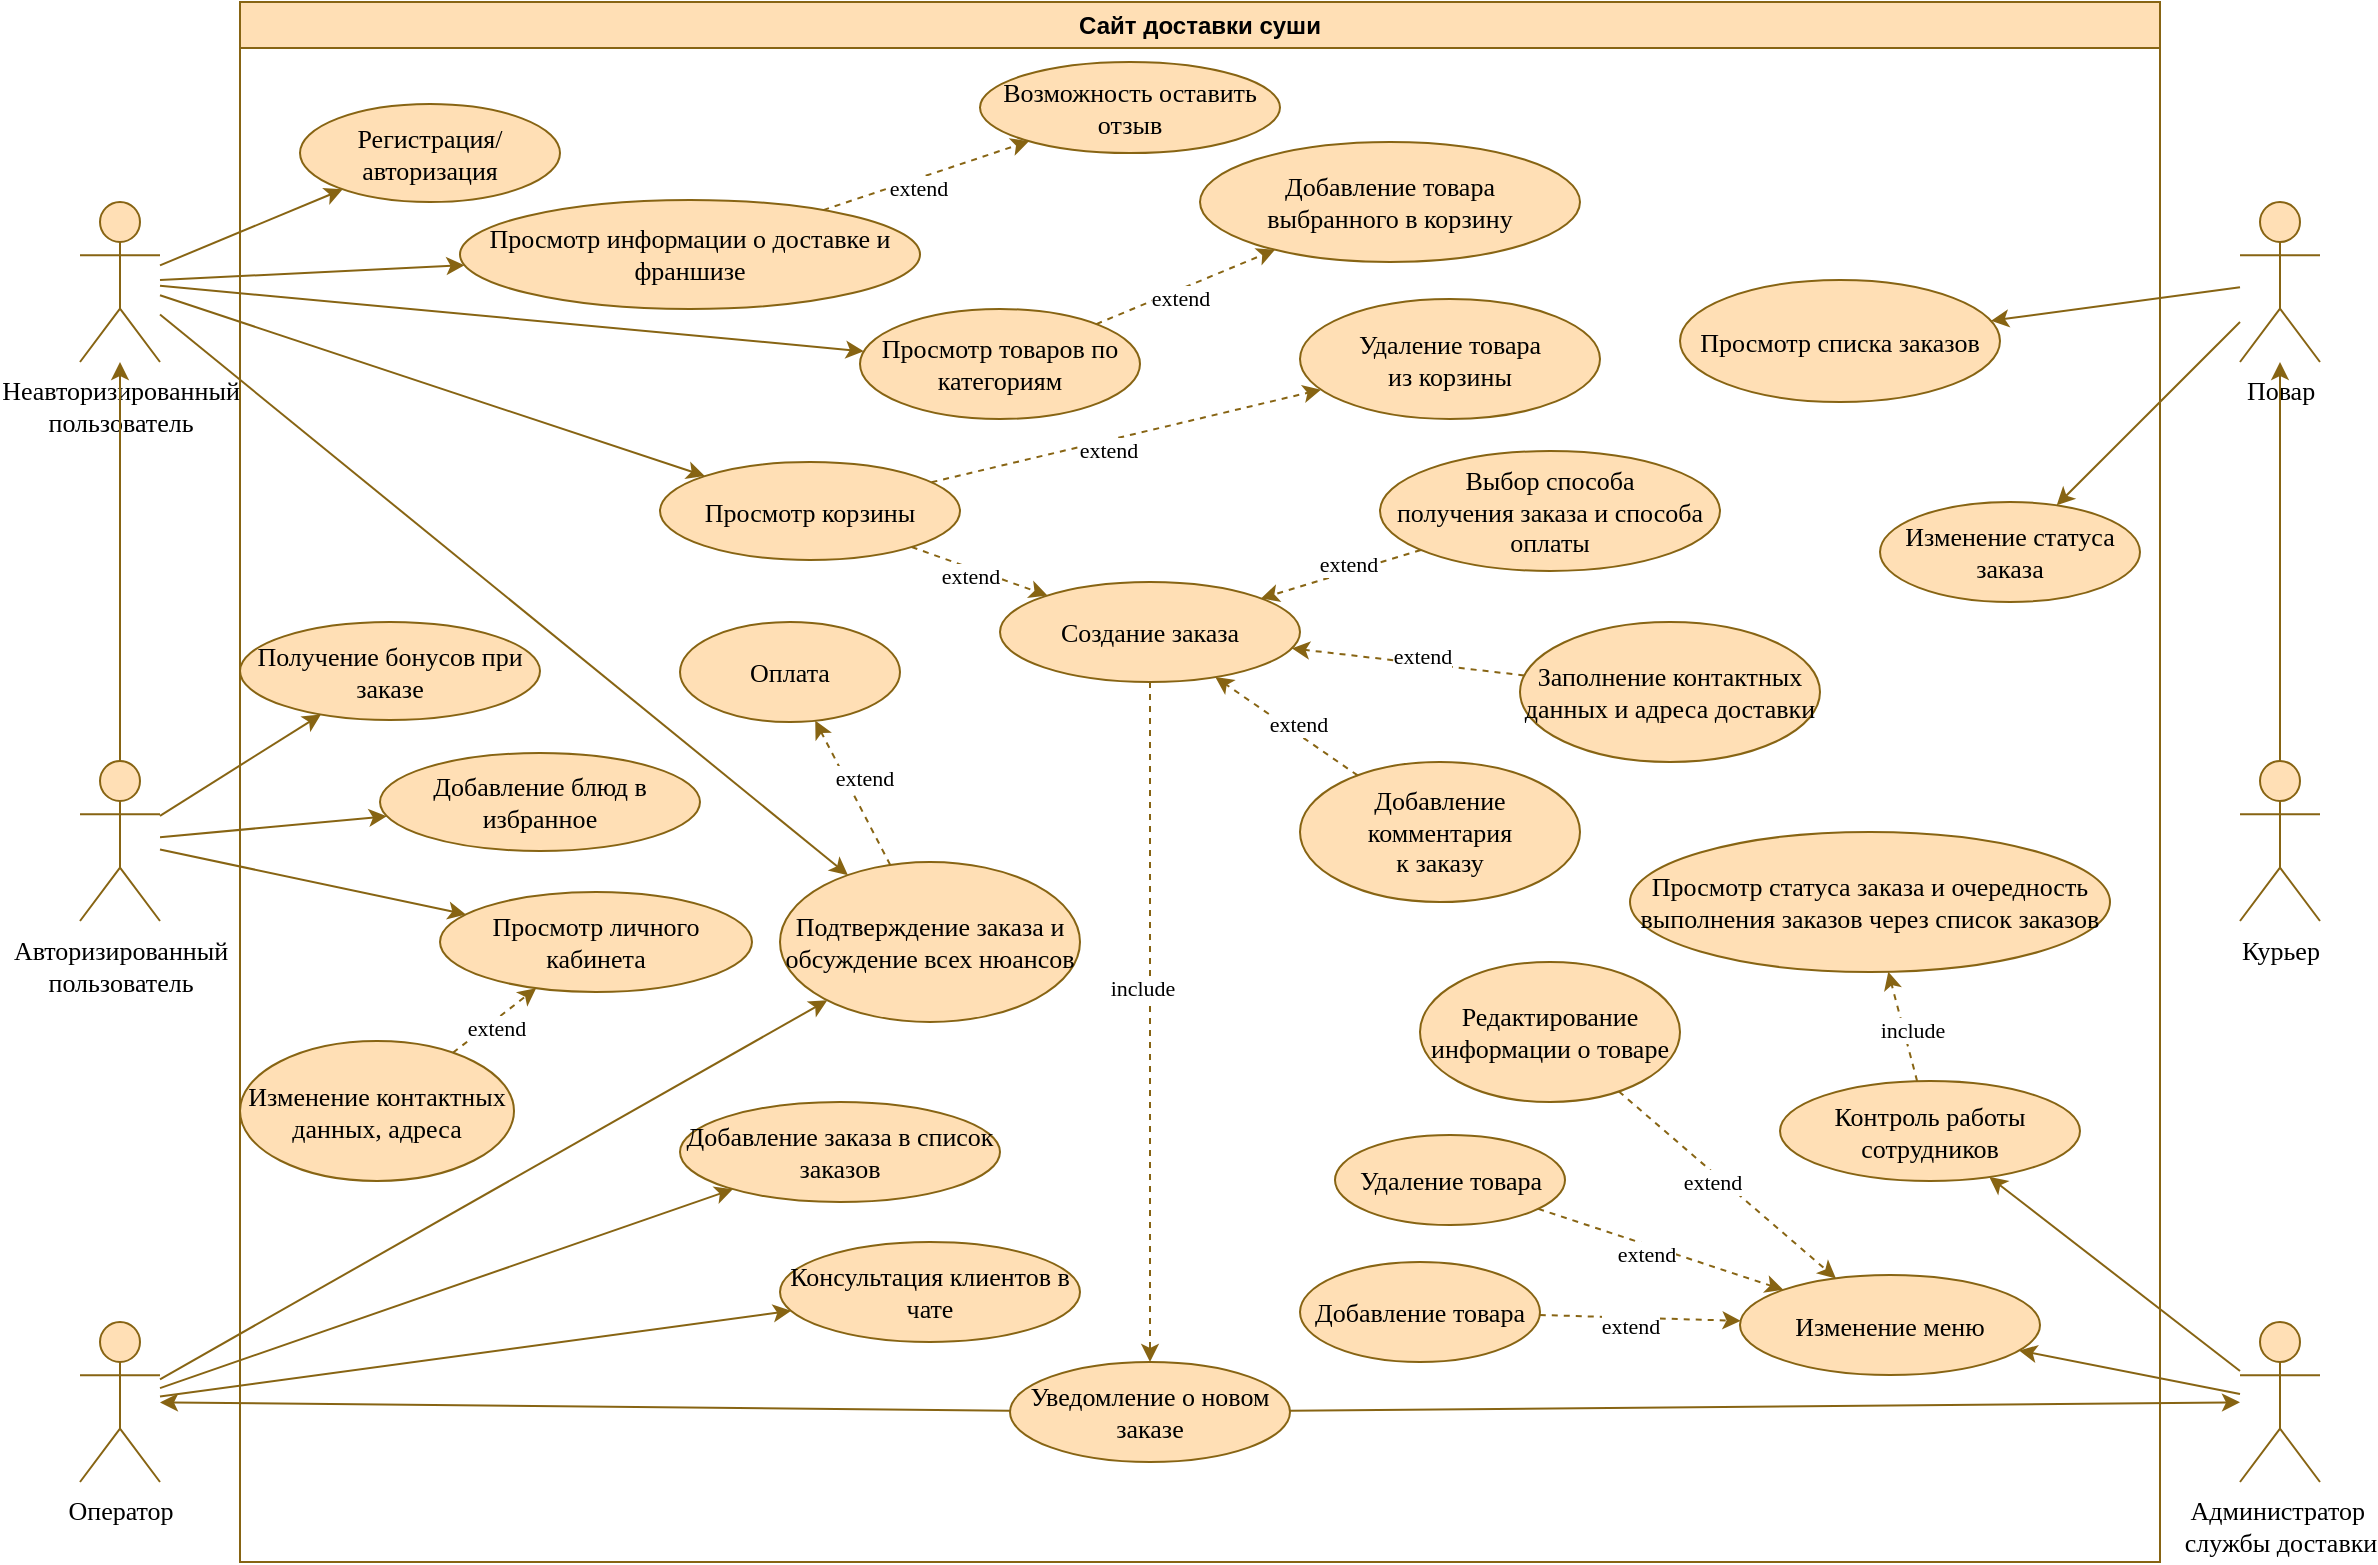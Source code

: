 <mxfile version="20.7.4" type="github">
  <diagram id="hxLHo2L7IaXjg4xJ-ZwW" name="Диаграмма1 || Доставка Суши">
    <mxGraphModel dx="1431" dy="824" grid="1" gridSize="10" guides="1" tooltips="1" connect="1" arrows="1" fold="1" page="1" pageScale="1" pageWidth="827" pageHeight="1169" math="0" shadow="0">
      <root>
        <mxCell id="0" />
        <mxCell id="1" parent="0" />
        <mxCell id="1acgbRlPmdxegR5O_1QO-2" value="Сайт доставки суши" style="swimlane;whiteSpace=wrap;html=1;fillColor=#FFDFB5;strokeColor=#876413;" parent="1" vertex="1">
          <mxGeometry x="360" y="100" width="960" height="780" as="geometry" />
        </mxCell>
        <mxCell id="1acgbRlPmdxegR5O_1QO-3" value="&lt;font face=&quot;Verdana&quot; style=&quot;font-size: 13px;&quot;&gt;Просмотр товаров по категориям&lt;/font&gt;" style="ellipse;whiteSpace=wrap;html=1;strokeColor=#876413;fillColor=#FFDFB5;" parent="1acgbRlPmdxegR5O_1QO-2" vertex="1">
          <mxGeometry x="310" y="153.5" width="140" height="55" as="geometry" />
        </mxCell>
        <mxCell id="1acgbRlPmdxegR5O_1QO-4" value="&lt;font face=&quot;Verdana&quot; style=&quot;font-size: 13px;&quot;&gt;Добавление товара &lt;br&gt;выбранного в корзину&lt;/font&gt;" style="ellipse;whiteSpace=wrap;html=1;strokeColor=#876413;fillColor=#FFDFB5;" parent="1acgbRlPmdxegR5O_1QO-2" vertex="1">
          <mxGeometry x="480" y="70" width="190" height="60" as="geometry" />
        </mxCell>
        <mxCell id="1acgbRlPmdxegR5O_1QO-5" value="&lt;span style=&quot;font-family: Verdana; font-size: 13px;&quot;&gt;Просмотр корзины&lt;/span&gt;&lt;font face=&quot;Verdana&quot; style=&quot;font-size: 13px;&quot;&gt;&lt;br&gt;&lt;/font&gt;" style="ellipse;whiteSpace=wrap;html=1;strokeColor=#876413;fillColor=#FFDFB5;" parent="1acgbRlPmdxegR5O_1QO-2" vertex="1">
          <mxGeometry x="210" y="230" width="150" height="49" as="geometry" />
        </mxCell>
        <mxCell id="1acgbRlPmdxegR5O_1QO-6" value="&lt;font face=&quot;Verdana&quot; style=&quot;font-size: 13px;&quot;&gt;Создание заказа&lt;/font&gt;" style="ellipse;whiteSpace=wrap;html=1;strokeColor=#876413;fillColor=#FFDFB5;" parent="1acgbRlPmdxegR5O_1QO-2" vertex="1">
          <mxGeometry x="380" y="290" width="150" height="50" as="geometry" />
        </mxCell>
        <mxCell id="1acgbRlPmdxegR5O_1QO-7" value="&lt;span style=&quot;font-family: Verdana; font-size: 13px;&quot;&gt;Уведомление о новом заказе&lt;/span&gt;" style="ellipse;whiteSpace=wrap;html=1;strokeColor=#876413;fillColor=#FFDFB5;" parent="1acgbRlPmdxegR5O_1QO-2" vertex="1">
          <mxGeometry x="385" y="680" width="140" height="50" as="geometry" />
        </mxCell>
        <mxCell id="1acgbRlPmdxegR5O_1QO-8" value="" style="endArrow=classic;html=1;rounded=0;fontFamily=Verdana;fontSize=13;strokeColor=#876413;strokeWidth=1;dashed=1;" parent="1acgbRlPmdxegR5O_1QO-2" source="1acgbRlPmdxegR5O_1QO-3" target="1acgbRlPmdxegR5O_1QO-4" edge="1">
          <mxGeometry width="50" height="50" relative="1" as="geometry">
            <mxPoint x="604.717" y="373.726" as="sourcePoint" />
            <mxPoint x="425.955" y="396.625" as="targetPoint" />
          </mxGeometry>
        </mxCell>
        <mxCell id="1acgbRlPmdxegR5O_1QO-9" value="extend" style="edgeLabel;html=1;align=center;verticalAlign=middle;resizable=0;points=[];fontSize=11;fontFamily=Verdana;" parent="1acgbRlPmdxegR5O_1QO-8" vertex="1" connectable="0">
          <mxGeometry x="-0.104" y="-4" relative="1" as="geometry">
            <mxPoint as="offset" />
          </mxGeometry>
        </mxCell>
        <mxCell id="1acgbRlPmdxegR5O_1QO-10" value="" style="endArrow=classic;html=1;rounded=0;fontFamily=Verdana;fontSize=13;strokeColor=#876413;strokeWidth=1;dashed=1;" parent="1acgbRlPmdxegR5O_1QO-2" source="1acgbRlPmdxegR5O_1QO-5" target="1acgbRlPmdxegR5O_1QO-6" edge="1">
          <mxGeometry width="50" height="50" relative="1" as="geometry">
            <mxPoint x="614.717" y="383.726" as="sourcePoint" />
            <mxPoint x="450" y="190" as="targetPoint" />
          </mxGeometry>
        </mxCell>
        <mxCell id="1acgbRlPmdxegR5O_1QO-11" value="extend" style="edgeLabel;html=1;align=center;verticalAlign=middle;resizable=0;points=[];fontSize=11;fontFamily=Verdana;" parent="1acgbRlPmdxegR5O_1QO-10" vertex="1" connectable="0">
          <mxGeometry x="-0.104" y="-4" relative="1" as="geometry">
            <mxPoint as="offset" />
          </mxGeometry>
        </mxCell>
        <mxCell id="1acgbRlPmdxegR5O_1QO-12" value="&lt;font face=&quot;Verdana&quot; style=&quot;font-size: 13px;&quot;&gt;Регистрация/авторизация&lt;br&gt;&lt;/font&gt;" style="ellipse;whiteSpace=wrap;html=1;strokeColor=#876413;fillColor=#FFDFB5;" parent="1acgbRlPmdxegR5O_1QO-2" vertex="1">
          <mxGeometry x="30" y="51" width="130" height="49" as="geometry" />
        </mxCell>
        <mxCell id="1acgbRlPmdxegR5O_1QO-13" value="&lt;span style=&quot;font-family: Verdana; font-size: 13px;&quot;&gt;Контроль работы сотрудников&lt;/span&gt;" style="ellipse;whiteSpace=wrap;html=1;strokeColor=#876413;fillColor=#FFDFB5;" parent="1acgbRlPmdxegR5O_1QO-2" vertex="1">
          <mxGeometry x="770" y="539.5" width="150" height="50" as="geometry" />
        </mxCell>
        <mxCell id="1acgbRlPmdxegR5O_1QO-14" value="&lt;font face=&quot;Verdana&quot;&gt;&lt;span style=&quot;font-size: 13px;&quot;&gt;Изменение меню&lt;/span&gt;&lt;/font&gt;" style="ellipse;whiteSpace=wrap;html=1;strokeColor=#876413;fillColor=#FFDFB5;" parent="1acgbRlPmdxegR5O_1QO-2" vertex="1">
          <mxGeometry x="750" y="636.5" width="150" height="50" as="geometry" />
        </mxCell>
        <mxCell id="1acgbRlPmdxegR5O_1QO-15" value="&lt;font face=&quot;Verdana&quot;&gt;&lt;span style=&quot;font-size: 13px;&quot;&gt;Подтверждение заказа и обсуждение всех нюансов&lt;/span&gt;&lt;/font&gt;" style="ellipse;whiteSpace=wrap;html=1;strokeColor=#876413;fillColor=#FFDFB5;" parent="1acgbRlPmdxegR5O_1QO-2" vertex="1">
          <mxGeometry x="270" y="430" width="150" height="80" as="geometry" />
        </mxCell>
        <mxCell id="1acgbRlPmdxegR5O_1QO-16" value="" style="endArrow=classic;html=1;rounded=0;fontFamily=Verdana;fontSize=13;strokeColor=#876413;strokeWidth=1;dashed=1;" parent="1acgbRlPmdxegR5O_1QO-2" source="1acgbRlPmdxegR5O_1QO-6" target="1acgbRlPmdxegR5O_1QO-7" edge="1">
          <mxGeometry width="50" height="50" relative="1" as="geometry">
            <mxPoint x="825" y="740" as="sourcePoint" />
            <mxPoint x="400.849" y="370.053" as="targetPoint" />
          </mxGeometry>
        </mxCell>
        <mxCell id="1acgbRlPmdxegR5O_1QO-17" value="include" style="edgeLabel;html=1;align=center;verticalAlign=middle;resizable=0;points=[];fontSize=11;fontFamily=Verdana;" parent="1acgbRlPmdxegR5O_1QO-16" vertex="1" connectable="0">
          <mxGeometry x="-0.104" y="-4" relative="1" as="geometry">
            <mxPoint as="offset" />
          </mxGeometry>
        </mxCell>
        <mxCell id="1acgbRlPmdxegR5O_1QO-18" value="&lt;span style=&quot;font-family: Verdana; font-size: 13px;&quot;&gt;Изменение статуса заказа&lt;/span&gt;" style="ellipse;whiteSpace=wrap;html=1;strokeColor=#876413;fillColor=#FFDFB5;" parent="1acgbRlPmdxegR5O_1QO-2" vertex="1">
          <mxGeometry x="820" y="250" width="130" height="50" as="geometry" />
        </mxCell>
        <mxCell id="1acgbRlPmdxegR5O_1QO-19" value="&lt;span style=&quot;font-family: Verdana; font-size: 13px;&quot;&gt;Просмотр списка заказов&lt;/span&gt;" style="ellipse;whiteSpace=wrap;html=1;strokeColor=#876413;fillColor=#FFDFB5;" parent="1acgbRlPmdxegR5O_1QO-2" vertex="1">
          <mxGeometry x="720" y="139" width="160" height="61" as="geometry" />
        </mxCell>
        <mxCell id="1acgbRlPmdxegR5O_1QO-20" value="&lt;font face=&quot;Verdana&quot; style=&quot;font-size: 13px;&quot;&gt;Просмотр информации о доставке и франшизе&lt;br&gt;&lt;/font&gt;" style="ellipse;whiteSpace=wrap;html=1;strokeColor=#876413;fillColor=#FFDFB5;" parent="1acgbRlPmdxegR5O_1QO-2" vertex="1">
          <mxGeometry x="110" y="99" width="230" height="54.5" as="geometry" />
        </mxCell>
        <mxCell id="1acgbRlPmdxegR5O_1QO-21" value="&lt;font face=&quot;Verdana&quot;&gt;&lt;span style=&quot;font-size: 13px;&quot;&gt;Возможность оставить отзыв&lt;/span&gt;&lt;/font&gt;" style="ellipse;whiteSpace=wrap;html=1;strokeColor=#876413;fillColor=#FFDFB5;" parent="1acgbRlPmdxegR5O_1QO-2" vertex="1">
          <mxGeometry x="370" y="30" width="150" height="45.5" as="geometry" />
        </mxCell>
        <mxCell id="1acgbRlPmdxegR5O_1QO-22" value="" style="endArrow=classic;html=1;rounded=0;fontFamily=Verdana;fontSize=13;strokeColor=#876413;strokeWidth=1;dashed=1;" parent="1acgbRlPmdxegR5O_1QO-2" source="1acgbRlPmdxegR5O_1QO-20" target="1acgbRlPmdxegR5O_1QO-21" edge="1">
          <mxGeometry width="50" height="50" relative="1" as="geometry">
            <mxPoint x="483.703" y="337.135" as="sourcePoint" />
            <mxPoint x="550" y="120" as="targetPoint" />
          </mxGeometry>
        </mxCell>
        <mxCell id="1acgbRlPmdxegR5O_1QO-23" value="extend" style="edgeLabel;html=1;align=center;verticalAlign=middle;resizable=0;points=[];fontSize=11;fontFamily=Verdana;" parent="1acgbRlPmdxegR5O_1QO-22" vertex="1" connectable="0">
          <mxGeometry x="-0.104" y="-4" relative="1" as="geometry">
            <mxPoint as="offset" />
          </mxGeometry>
        </mxCell>
        <mxCell id="1acgbRlPmdxegR5O_1QO-24" value="&lt;font face=&quot;Verdana&quot; style=&quot;font-size: 13px;&quot;&gt;Удаление товара &lt;br&gt;из корзины&lt;/font&gt;" style="ellipse;whiteSpace=wrap;html=1;strokeColor=#876413;fillColor=#FFDFB5;" parent="1acgbRlPmdxegR5O_1QO-2" vertex="1">
          <mxGeometry x="530" y="148.5" width="150" height="60" as="geometry" />
        </mxCell>
        <mxCell id="1acgbRlPmdxegR5O_1QO-25" value="" style="endArrow=classic;html=1;rounded=0;fontFamily=Verdana;fontSize=13;strokeColor=#876413;strokeWidth=1;dashed=1;" parent="1acgbRlPmdxegR5O_1QO-2" source="1acgbRlPmdxegR5O_1QO-5" target="1acgbRlPmdxegR5O_1QO-24" edge="1">
          <mxGeometry width="50" height="50" relative="1" as="geometry">
            <mxPoint x="401.927" y="189.059" as="sourcePoint" />
            <mxPoint x="540" y="210" as="targetPoint" />
          </mxGeometry>
        </mxCell>
        <mxCell id="1acgbRlPmdxegR5O_1QO-26" value="extend" style="edgeLabel;html=1;align=center;verticalAlign=middle;resizable=0;points=[];fontSize=11;fontFamily=Verdana;" parent="1acgbRlPmdxegR5O_1QO-25" vertex="1" connectable="0">
          <mxGeometry x="-0.104" y="-4" relative="1" as="geometry">
            <mxPoint as="offset" />
          </mxGeometry>
        </mxCell>
        <mxCell id="1acgbRlPmdxegR5O_1QO-27" value="&lt;font face=&quot;Verdana&quot;&gt;&lt;span style=&quot;font-size: 13px;&quot;&gt;Заполнение контактных данных и адреса доставки&lt;/span&gt;&lt;/font&gt;" style="ellipse;whiteSpace=wrap;html=1;strokeColor=#876413;fillColor=#FFDFB5;" parent="1acgbRlPmdxegR5O_1QO-2" vertex="1">
          <mxGeometry x="640" y="310" width="150" height="70" as="geometry" />
        </mxCell>
        <mxCell id="1acgbRlPmdxegR5O_1QO-28" value="" style="endArrow=classic;html=1;rounded=0;fontFamily=Verdana;fontSize=13;strokeColor=#876413;strokeWidth=1;dashed=1;" parent="1acgbRlPmdxegR5O_1QO-2" source="1acgbRlPmdxegR5O_1QO-27" target="1acgbRlPmdxegR5O_1QO-6" edge="1">
          <mxGeometry width="50" height="50" relative="1" as="geometry">
            <mxPoint x="720" y="290" as="sourcePoint" />
            <mxPoint x="489.101" y="360.228" as="targetPoint" />
          </mxGeometry>
        </mxCell>
        <mxCell id="1acgbRlPmdxegR5O_1QO-29" value="extend" style="edgeLabel;html=1;align=center;verticalAlign=middle;resizable=0;points=[];fontSize=11;fontFamily=Verdana;" parent="1acgbRlPmdxegR5O_1QO-28" vertex="1" connectable="0">
          <mxGeometry x="-0.104" y="-4" relative="1" as="geometry">
            <mxPoint as="offset" />
          </mxGeometry>
        </mxCell>
        <mxCell id="1acgbRlPmdxegR5O_1QO-30" value="&lt;font face=&quot;Verdana&quot;&gt;&lt;span style=&quot;font-size: 13px;&quot;&gt;Добавление комментария &lt;br&gt;к заказу&lt;/span&gt;&lt;/font&gt;" style="ellipse;whiteSpace=wrap;html=1;strokeColor=#876413;fillColor=#FFDFB5;" parent="1acgbRlPmdxegR5O_1QO-2" vertex="1">
          <mxGeometry x="530" y="380" width="140" height="70" as="geometry" />
        </mxCell>
        <mxCell id="1acgbRlPmdxegR5O_1QO-31" value="" style="endArrow=classic;html=1;rounded=0;fontFamily=Verdana;fontSize=13;strokeColor=#876413;strokeWidth=1;dashed=1;" parent="1acgbRlPmdxegR5O_1QO-2" source="1acgbRlPmdxegR5O_1QO-30" target="1acgbRlPmdxegR5O_1QO-6" edge="1">
          <mxGeometry width="50" height="50" relative="1" as="geometry">
            <mxPoint x="578.62" y="274.82" as="sourcePoint" />
            <mxPoint x="640.005" y="415.175" as="targetPoint" />
          </mxGeometry>
        </mxCell>
        <mxCell id="1acgbRlPmdxegR5O_1QO-32" value="extend" style="edgeLabel;html=1;align=center;verticalAlign=middle;resizable=0;points=[];fontSize=11;fontFamily=Verdana;" parent="1acgbRlPmdxegR5O_1QO-31" vertex="1" connectable="0">
          <mxGeometry x="-0.104" y="-4" relative="1" as="geometry">
            <mxPoint as="offset" />
          </mxGeometry>
        </mxCell>
        <mxCell id="1acgbRlPmdxegR5O_1QO-33" value="&lt;font face=&quot;Verdana&quot;&gt;&lt;span style=&quot;font-size: 13px;&quot;&gt;Выбор способа &lt;br&gt;получения заказа и способа оплаты&lt;br&gt;&lt;/span&gt;&lt;/font&gt;" style="ellipse;whiteSpace=wrap;html=1;strokeColor=#876413;fillColor=#FFDFB5;" parent="1acgbRlPmdxegR5O_1QO-2" vertex="1">
          <mxGeometry x="570" y="224.5" width="170" height="60" as="geometry" />
        </mxCell>
        <mxCell id="1acgbRlPmdxegR5O_1QO-34" value="" style="endArrow=classic;html=1;rounded=0;fontFamily=Verdana;fontSize=13;strokeColor=#876413;strokeWidth=1;dashed=1;" parent="1acgbRlPmdxegR5O_1QO-2" source="1acgbRlPmdxegR5O_1QO-33" target="1acgbRlPmdxegR5O_1QO-6" edge="1">
          <mxGeometry width="50" height="50" relative="1" as="geometry">
            <mxPoint x="711.202" y="390.542" as="sourcePoint" />
            <mxPoint x="608.941" y="384.185" as="targetPoint" />
          </mxGeometry>
        </mxCell>
        <mxCell id="1acgbRlPmdxegR5O_1QO-35" value="extend" style="edgeLabel;html=1;align=center;verticalAlign=middle;resizable=0;points=[];fontSize=11;fontFamily=Verdana;" parent="1acgbRlPmdxegR5O_1QO-34" vertex="1" connectable="0">
          <mxGeometry x="-0.104" y="-4" relative="1" as="geometry">
            <mxPoint as="offset" />
          </mxGeometry>
        </mxCell>
        <mxCell id="1acgbRlPmdxegR5O_1QO-36" value="&lt;font face=&quot;Verdana&quot; style=&quot;font-size: 13px;&quot;&gt;Получение бонусов при заказе&lt;br&gt;&lt;/font&gt;" style="ellipse;whiteSpace=wrap;html=1;strokeColor=#876413;fillColor=#FFDFB5;" parent="1acgbRlPmdxegR5O_1QO-2" vertex="1">
          <mxGeometry y="310" width="150" height="49" as="geometry" />
        </mxCell>
        <mxCell id="1acgbRlPmdxegR5O_1QO-37" value="&lt;font face=&quot;Verdana&quot; style=&quot;font-size: 13px;&quot;&gt;Добавление блюд в избранное&lt;br&gt;&lt;/font&gt;" style="ellipse;whiteSpace=wrap;html=1;strokeColor=#876413;fillColor=#FFDFB5;" parent="1acgbRlPmdxegR5O_1QO-2" vertex="1">
          <mxGeometry x="70" y="375.5" width="160" height="49" as="geometry" />
        </mxCell>
        <mxCell id="1acgbRlPmdxegR5O_1QO-38" value="&lt;font face=&quot;Verdana&quot; style=&quot;font-size: 13px;&quot;&gt;Просмотр личного кабинета&lt;br&gt;&lt;/font&gt;" style="ellipse;whiteSpace=wrap;html=1;strokeColor=#876413;fillColor=#FFDFB5;" parent="1acgbRlPmdxegR5O_1QO-2" vertex="1">
          <mxGeometry x="100" y="445" width="156" height="50" as="geometry" />
        </mxCell>
        <mxCell id="1acgbRlPmdxegR5O_1QO-39" value="&lt;font face=&quot;Verdana&quot;&gt;&lt;span style=&quot;font-size: 13px;&quot;&gt;Изменение контактных данных, адреса&lt;/span&gt;&lt;/font&gt;" style="ellipse;whiteSpace=wrap;html=1;strokeColor=#876413;fillColor=#FFDFB5;" parent="1acgbRlPmdxegR5O_1QO-2" vertex="1">
          <mxGeometry y="519.5" width="137" height="70" as="geometry" />
        </mxCell>
        <mxCell id="1acgbRlPmdxegR5O_1QO-40" value="" style="endArrow=classic;html=1;rounded=0;fontFamily=Verdana;fontSize=13;strokeColor=#876413;strokeWidth=1;dashed=1;" parent="1acgbRlPmdxegR5O_1QO-2" source="1acgbRlPmdxegR5O_1QO-39" target="1acgbRlPmdxegR5O_1QO-38" edge="1">
          <mxGeometry width="50" height="50" relative="1" as="geometry">
            <mxPoint x="-124.28" y="456.534" as="sourcePoint" />
            <mxPoint x="-280" y="330" as="targetPoint" />
          </mxGeometry>
        </mxCell>
        <mxCell id="1acgbRlPmdxegR5O_1QO-41" value="extend" style="edgeLabel;html=1;align=center;verticalAlign=middle;resizable=0;points=[];fontSize=11;fontFamily=Verdana;" parent="1acgbRlPmdxegR5O_1QO-40" vertex="1" connectable="0">
          <mxGeometry x="-0.104" y="-4" relative="1" as="geometry">
            <mxPoint y="-1" as="offset" />
          </mxGeometry>
        </mxCell>
        <mxCell id="1acgbRlPmdxegR5O_1QO-42" value="&lt;font face=&quot;Verdana&quot;&gt;&lt;span style=&quot;font-size: 13px;&quot;&gt;Добавление заказа в список заказов&lt;br&gt;&lt;/span&gt;&lt;/font&gt;" style="ellipse;whiteSpace=wrap;html=1;strokeColor=#876413;fillColor=#FFDFB5;" parent="1acgbRlPmdxegR5O_1QO-2" vertex="1">
          <mxGeometry x="220" y="550" width="160" height="50" as="geometry" />
        </mxCell>
        <mxCell id="1acgbRlPmdxegR5O_1QO-43" value="&lt;font face=&quot;Verdana&quot;&gt;&lt;span style=&quot;font-size: 13px;&quot;&gt;Консультация клиентов в чате&lt;/span&gt;&lt;br&gt;&lt;/font&gt;" style="ellipse;whiteSpace=wrap;html=1;strokeColor=#876413;fillColor=#FFDFB5;" parent="1acgbRlPmdxegR5O_1QO-2" vertex="1">
          <mxGeometry x="270" y="620" width="150" height="50" as="geometry" />
        </mxCell>
        <mxCell id="1acgbRlPmdxegR5O_1QO-44" value="&lt;font face=&quot;Verdana&quot;&gt;&lt;span style=&quot;font-size: 13px;&quot;&gt;Просмотр статуса заказа и очередность выполнения заказов через список заказов&lt;/span&gt;&lt;/font&gt;" style="ellipse;whiteSpace=wrap;html=1;strokeColor=#876413;fillColor=#FFDFB5;" parent="1acgbRlPmdxegR5O_1QO-2" vertex="1">
          <mxGeometry x="695" y="415" width="240" height="70" as="geometry" />
        </mxCell>
        <mxCell id="1acgbRlPmdxegR5O_1QO-45" value="" style="endArrow=classic;html=1;rounded=0;fontFamily=Verdana;fontSize=13;strokeColor=#876413;strokeWidth=1;dashed=1;" parent="1acgbRlPmdxegR5O_1QO-2" source="1acgbRlPmdxegR5O_1QO-13" target="1acgbRlPmdxegR5O_1QO-44" edge="1">
          <mxGeometry width="50" height="50" relative="1" as="geometry">
            <mxPoint x="524.95" y="610" as="sourcePoint" />
            <mxPoint x="570.001" y="751.381" as="targetPoint" />
          </mxGeometry>
        </mxCell>
        <mxCell id="1acgbRlPmdxegR5O_1QO-46" value="include" style="edgeLabel;html=1;align=center;verticalAlign=middle;resizable=0;points=[];fontSize=11;fontFamily=Verdana;" parent="1acgbRlPmdxegR5O_1QO-45" vertex="1" connectable="0">
          <mxGeometry x="-0.104" y="-4" relative="1" as="geometry">
            <mxPoint as="offset" />
          </mxGeometry>
        </mxCell>
        <mxCell id="1acgbRlPmdxegR5O_1QO-47" value="&lt;font face=&quot;Verdana&quot;&gt;&lt;span style=&quot;font-size: 13px;&quot;&gt;Добавление товара&lt;/span&gt;&lt;/font&gt;" style="ellipse;whiteSpace=wrap;html=1;strokeColor=#876413;fillColor=#FFDFB5;" parent="1acgbRlPmdxegR5O_1QO-2" vertex="1">
          <mxGeometry x="530" y="630" width="120" height="50" as="geometry" />
        </mxCell>
        <mxCell id="1acgbRlPmdxegR5O_1QO-48" value="" style="endArrow=classic;html=1;rounded=0;fontFamily=Verdana;fontSize=13;strokeColor=#876413;strokeWidth=1;dashed=1;" parent="1acgbRlPmdxegR5O_1QO-2" source="1acgbRlPmdxegR5O_1QO-47" target="1acgbRlPmdxegR5O_1QO-14" edge="1">
          <mxGeometry width="50" height="50" relative="1" as="geometry">
            <mxPoint x="500" y="672.5" as="sourcePoint" />
            <mxPoint x="809.696" y="728.841" as="targetPoint" />
          </mxGeometry>
        </mxCell>
        <mxCell id="1acgbRlPmdxegR5O_1QO-49" value="extend" style="edgeLabel;html=1;align=center;verticalAlign=middle;resizable=0;points=[];fontSize=11;fontFamily=Verdana;" parent="1acgbRlPmdxegR5O_1QO-48" vertex="1" connectable="0">
          <mxGeometry x="-0.104" y="-4" relative="1" as="geometry">
            <mxPoint as="offset" />
          </mxGeometry>
        </mxCell>
        <mxCell id="1acgbRlPmdxegR5O_1QO-50" value="&lt;font face=&quot;Verdana&quot;&gt;&lt;span style=&quot;font-size: 13px;&quot;&gt;Удаление товара&lt;/span&gt;&lt;/font&gt;" style="ellipse;whiteSpace=wrap;html=1;strokeColor=#876413;fillColor=#FFDFB5;" parent="1acgbRlPmdxegR5O_1QO-2" vertex="1">
          <mxGeometry x="547.5" y="566.5" width="115" height="45" as="geometry" />
        </mxCell>
        <mxCell id="1acgbRlPmdxegR5O_1QO-51" value="" style="endArrow=classic;html=1;rounded=0;fontFamily=Verdana;fontSize=13;strokeColor=#876413;strokeWidth=1;dashed=1;" parent="1acgbRlPmdxegR5O_1QO-2" source="1acgbRlPmdxegR5O_1QO-50" target="1acgbRlPmdxegR5O_1QO-14" edge="1">
          <mxGeometry width="50" height="50" relative="1" as="geometry">
            <mxPoint x="460" y="800" as="sourcePoint" />
            <mxPoint x="505.051" y="941.381" as="targetPoint" />
          </mxGeometry>
        </mxCell>
        <mxCell id="1acgbRlPmdxegR5O_1QO-52" value="extend" style="edgeLabel;html=1;align=center;verticalAlign=middle;resizable=0;points=[];fontSize=11;fontFamily=Verdana;" parent="1acgbRlPmdxegR5O_1QO-51" vertex="1" connectable="0">
          <mxGeometry x="-0.104" y="-4" relative="1" as="geometry">
            <mxPoint as="offset" />
          </mxGeometry>
        </mxCell>
        <mxCell id="1acgbRlPmdxegR5O_1QO-53" value="&lt;font face=&quot;Verdana&quot;&gt;&lt;span style=&quot;font-size: 13px;&quot;&gt;Редактирование информации о товаре&lt;/span&gt;&lt;/font&gt;" style="ellipse;whiteSpace=wrap;html=1;strokeColor=#876413;fillColor=#FFDFB5;" parent="1acgbRlPmdxegR5O_1QO-2" vertex="1">
          <mxGeometry x="590" y="480" width="130" height="70" as="geometry" />
        </mxCell>
        <mxCell id="1acgbRlPmdxegR5O_1QO-54" value="" style="endArrow=classic;html=1;rounded=0;fontFamily=Verdana;fontSize=13;strokeColor=#876413;strokeWidth=1;dashed=1;" parent="1acgbRlPmdxegR5O_1QO-2" source="1acgbRlPmdxegR5O_1QO-53" target="1acgbRlPmdxegR5O_1QO-14" edge="1">
          <mxGeometry width="50" height="50" relative="1" as="geometry">
            <mxPoint x="560" y="797.62" as="sourcePoint" />
            <mxPoint x="605.051" y="939.001" as="targetPoint" />
          </mxGeometry>
        </mxCell>
        <mxCell id="1acgbRlPmdxegR5O_1QO-55" value="extend" style="edgeLabel;html=1;align=center;verticalAlign=middle;resizable=0;points=[];fontSize=11;fontFamily=Verdana;" parent="1acgbRlPmdxegR5O_1QO-54" vertex="1" connectable="0">
          <mxGeometry x="-0.104" y="-4" relative="1" as="geometry">
            <mxPoint as="offset" />
          </mxGeometry>
        </mxCell>
        <mxCell id="1acgbRlPmdxegR5O_1QO-56" value="&lt;font face=&quot;Verdana&quot;&gt;&lt;span style=&quot;font-size: 13px;&quot;&gt;Оплата&lt;/span&gt;&lt;/font&gt;" style="ellipse;whiteSpace=wrap;html=1;strokeColor=#876413;fillColor=#FFDFB5;" parent="1acgbRlPmdxegR5O_1QO-2" vertex="1">
          <mxGeometry x="220" y="310" width="110" height="50" as="geometry" />
        </mxCell>
        <mxCell id="1acgbRlPmdxegR5O_1QO-57" value="" style="endArrow=classic;html=1;rounded=0;fontFamily=Verdana;fontSize=13;strokeColor=#876413;strokeWidth=1;dashed=1;" parent="1acgbRlPmdxegR5O_1QO-2" source="1acgbRlPmdxegR5O_1QO-15" target="1acgbRlPmdxegR5O_1QO-56" edge="1">
          <mxGeometry width="50" height="50" relative="1" as="geometry">
            <mxPoint x="388.381" y="414.122" as="sourcePoint" />
            <mxPoint x="270" y="400" as="targetPoint" />
          </mxGeometry>
        </mxCell>
        <mxCell id="1acgbRlPmdxegR5O_1QO-58" value="extend" style="edgeLabel;html=1;align=center;verticalAlign=middle;resizable=0;points=[];fontSize=11;fontFamily=Verdana;" parent="1acgbRlPmdxegR5O_1QO-57" vertex="1" connectable="0">
          <mxGeometry x="-0.104" y="-4" relative="1" as="geometry">
            <mxPoint y="-9" as="offset" />
          </mxGeometry>
        </mxCell>
        <mxCell id="1acgbRlPmdxegR5O_1QO-59" value="" style="endArrow=classic;html=1;rounded=0;fontFamily=Verdana;fontSize=13;strokeColor=#876413;strokeWidth=1;" parent="1" source="1acgbRlPmdxegR5O_1QO-60" target="1acgbRlPmdxegR5O_1QO-3" edge="1">
          <mxGeometry width="50" height="50" relative="1" as="geometry">
            <mxPoint x="570" y="310" as="sourcePoint" />
            <mxPoint x="540" y="140" as="targetPoint" />
          </mxGeometry>
        </mxCell>
        <mxCell id="1acgbRlPmdxegR5O_1QO-60" value="Неавторизированный&lt;br&gt;пользователь" style="shape=umlActor;verticalLabelPosition=bottom;verticalAlign=top;html=1;outlineConnect=0;strokeColor=#876413;fontFamily=Verdana;fontSize=13;fillColor=#FFDFB5;" parent="1" vertex="1">
          <mxGeometry x="280" y="200" width="40" height="80" as="geometry" />
        </mxCell>
        <mxCell id="1acgbRlPmdxegR5O_1QO-61" value="Оператор" style="shape=umlActor;verticalLabelPosition=bottom;verticalAlign=top;html=1;outlineConnect=0;strokeColor=#876413;fontFamily=Verdana;fontSize=13;fillColor=#FFDFB5;" parent="1" vertex="1">
          <mxGeometry x="280" y="760" width="40" height="80" as="geometry" />
        </mxCell>
        <mxCell id="1acgbRlPmdxegR5O_1QO-62" value="Курьер" style="shape=umlActor;verticalLabelPosition=bottom;verticalAlign=top;html=1;outlineConnect=0;strokeColor=#876413;fontFamily=Verdana;fontSize=13;fillColor=#FFDFB5;" parent="1" vertex="1">
          <mxGeometry x="1360" y="479.5" width="40" height="80" as="geometry" />
        </mxCell>
        <mxCell id="1acgbRlPmdxegR5O_1QO-63" value="Администратор&amp;nbsp;&lt;br&gt;службы доставки" style="shape=umlActor;verticalLabelPosition=bottom;verticalAlign=top;html=1;outlineConnect=0;strokeColor=#876413;fontFamily=Verdana;fontSize=13;fillColor=#FFDFB5;" parent="1" vertex="1">
          <mxGeometry x="1360" y="760" width="40" height="80" as="geometry" />
        </mxCell>
        <mxCell id="1acgbRlPmdxegR5O_1QO-64" value="" style="endArrow=classic;html=1;rounded=0;fontFamily=Verdana;fontSize=13;strokeColor=#876413;strokeWidth=1;" parent="1" source="1acgbRlPmdxegR5O_1QO-60" target="1acgbRlPmdxegR5O_1QO-5" edge="1">
          <mxGeometry width="50" height="50" relative="1" as="geometry">
            <mxPoint x="580" y="326.226" as="sourcePoint" />
            <mxPoint x="757.168" y="292.799" as="targetPoint" />
          </mxGeometry>
        </mxCell>
        <mxCell id="1acgbRlPmdxegR5O_1QO-65" value="" style="endArrow=classic;html=1;rounded=0;fontFamily=Verdana;fontSize=13;strokeColor=#876413;strokeWidth=1;" parent="1" source="1acgbRlPmdxegR5O_1QO-60" target="1acgbRlPmdxegR5O_1QO-12" edge="1">
          <mxGeometry width="50" height="50" relative="1" as="geometry">
            <mxPoint x="570" y="317.985" as="sourcePoint" />
            <mxPoint x="733.165" y="301.543" as="targetPoint" />
          </mxGeometry>
        </mxCell>
        <mxCell id="1acgbRlPmdxegR5O_1QO-66" value="" style="endArrow=classic;html=1;rounded=0;fontFamily=Verdana;fontSize=13;strokeColor=#876413;strokeWidth=1;" parent="1" source="1acgbRlPmdxegR5O_1QO-63" target="1acgbRlPmdxegR5O_1QO-13" edge="1">
          <mxGeometry width="50" height="50" relative="1" as="geometry">
            <mxPoint x="1099.44" y="215" as="sourcePoint" />
            <mxPoint x="1149.44" y="295" as="targetPoint" />
          </mxGeometry>
        </mxCell>
        <mxCell id="1acgbRlPmdxegR5O_1QO-67" value="" style="endArrow=classic;html=1;rounded=0;fontFamily=Verdana;fontSize=13;strokeColor=#876413;strokeWidth=1;" parent="1" source="1acgbRlPmdxegR5O_1QO-7" target="1acgbRlPmdxegR5O_1QO-61" edge="1">
          <mxGeometry width="50" height="50" relative="1" as="geometry">
            <mxPoint x="570" y="323.636" as="sourcePoint" />
            <mxPoint x="736.408" y="353.893" as="targetPoint" />
          </mxGeometry>
        </mxCell>
        <mxCell id="1acgbRlPmdxegR5O_1QO-68" value="" style="endArrow=classic;html=1;rounded=0;fontFamily=Verdana;fontSize=13;strokeColor=#876413;strokeWidth=1;" parent="1" source="1acgbRlPmdxegR5O_1QO-7" target="1acgbRlPmdxegR5O_1QO-63" edge="1">
          <mxGeometry width="50" height="50" relative="1" as="geometry">
            <mxPoint x="1259.895" y="908.63" as="sourcePoint" />
            <mxPoint x="1003.738" y="415.358" as="targetPoint" />
          </mxGeometry>
        </mxCell>
        <mxCell id="1acgbRlPmdxegR5O_1QO-69" value="" style="endArrow=classic;html=1;rounded=0;fontFamily=Verdana;fontSize=13;strokeColor=#876413;strokeWidth=1;" parent="1" source="1acgbRlPmdxegR5O_1QO-63" target="1acgbRlPmdxegR5O_1QO-14" edge="1">
          <mxGeometry width="50" height="50" relative="1" as="geometry">
            <mxPoint x="1429.44" y="256.05" as="sourcePoint" />
            <mxPoint x="1259.472" y="179.992" as="targetPoint" />
          </mxGeometry>
        </mxCell>
        <mxCell id="1acgbRlPmdxegR5O_1QO-70" value="" style="endArrow=classic;html=1;rounded=0;fontFamily=Verdana;fontSize=13;strokeColor=#876413;strokeWidth=1;" parent="1" source="1acgbRlPmdxegR5O_1QO-61" target="1acgbRlPmdxegR5O_1QO-15" edge="1">
          <mxGeometry width="50" height="50" relative="1" as="geometry">
            <mxPoint x="756.567" y="634.428" as="sourcePoint" />
            <mxPoint x="570.0" y="603.333" as="targetPoint" />
          </mxGeometry>
        </mxCell>
        <mxCell id="1acgbRlPmdxegR5O_1QO-71" value="" style="endArrow=classic;html=1;rounded=0;fontFamily=Verdana;fontSize=13;strokeColor=#876413;strokeWidth=1;" parent="1" source="1acgbRlPmdxegR5O_1QO-60" target="1acgbRlPmdxegR5O_1QO-15" edge="1">
          <mxGeometry width="50" height="50" relative="1" as="geometry">
            <mxPoint x="766.567" y="644.428" as="sourcePoint" />
            <mxPoint x="570" y="460" as="targetPoint" />
          </mxGeometry>
        </mxCell>
        <mxCell id="1acgbRlPmdxegR5O_1QO-72" value="Повар" style="shape=umlActor;verticalLabelPosition=bottom;verticalAlign=top;html=1;outlineConnect=0;strokeColor=#876413;fontFamily=Verdana;fontSize=13;fillColor=#FFDFB5;" parent="1" vertex="1">
          <mxGeometry x="1360" y="200" width="40" height="80" as="geometry" />
        </mxCell>
        <mxCell id="1acgbRlPmdxegR5O_1QO-73" value="" style="endArrow=classic;html=1;rounded=0;fontFamily=Verdana;fontSize=13;strokeColor=#876413;strokeWidth=1;" parent="1" source="1acgbRlPmdxegR5O_1QO-72" target="1acgbRlPmdxegR5O_1QO-18" edge="1">
          <mxGeometry width="50" height="50" relative="1" as="geometry">
            <mxPoint x="1159.44" y="765" as="sourcePoint" />
            <mxPoint x="1139.44" y="645" as="targetPoint" />
          </mxGeometry>
        </mxCell>
        <mxCell id="1acgbRlPmdxegR5O_1QO-74" value="" style="endArrow=classic;html=1;rounded=0;fontFamily=Verdana;fontSize=13;strokeColor=#876413;strokeWidth=1;" parent="1" source="1acgbRlPmdxegR5O_1QO-72" target="1acgbRlPmdxegR5O_1QO-19" edge="1">
          <mxGeometry width="50" height="50" relative="1" as="geometry">
            <mxPoint x="1449.44" y="695" as="sourcePoint" />
            <mxPoint x="1239.44" y="785" as="targetPoint" />
          </mxGeometry>
        </mxCell>
        <mxCell id="1acgbRlPmdxegR5O_1QO-75" value="" style="endArrow=classic;html=1;rounded=0;fontFamily=Verdana;fontSize=13;strokeColor=#876413;strokeWidth=1;" parent="1" source="1acgbRlPmdxegR5O_1QO-62" target="1acgbRlPmdxegR5O_1QO-72" edge="1">
          <mxGeometry width="50" height="50" relative="1" as="geometry">
            <mxPoint x="810.56" y="440.85" as="sourcePoint" />
            <mxPoint x="1137.575" y="637.208" as="targetPoint" />
          </mxGeometry>
        </mxCell>
        <mxCell id="1acgbRlPmdxegR5O_1QO-76" value="Авторизированный&lt;br&gt;пользователь" style="shape=umlActor;verticalLabelPosition=bottom;verticalAlign=top;html=1;outlineConnect=0;strokeColor=#876413;fontFamily=Verdana;fontSize=13;fillColor=#FFDFB5;" parent="1" vertex="1">
          <mxGeometry x="280" y="479.5" width="40" height="80" as="geometry" />
        </mxCell>
        <mxCell id="1acgbRlPmdxegR5O_1QO-77" value="" style="endArrow=classic;html=1;rounded=0;fontFamily=Verdana;fontSize=13;strokeColor=#876413;strokeWidth=1;" parent="1" source="1acgbRlPmdxegR5O_1QO-60" target="1acgbRlPmdxegR5O_1QO-20" edge="1">
          <mxGeometry width="50" height="50" relative="1" as="geometry">
            <mxPoint x="320.0" y="270" as="sourcePoint" />
            <mxPoint x="720.0" y="270" as="targetPoint" />
          </mxGeometry>
        </mxCell>
        <mxCell id="1acgbRlPmdxegR5O_1QO-78" value="" style="endArrow=classic;html=1;rounded=0;fontFamily=Verdana;fontSize=13;strokeColor=#876413;strokeWidth=1;" parent="1" source="1acgbRlPmdxegR5O_1QO-76" target="1acgbRlPmdxegR5O_1QO-60" edge="1">
          <mxGeometry width="50" height="50" relative="1" as="geometry">
            <mxPoint x="260.0" y="943.203" as="sourcePoint" />
            <mxPoint x="500.66" y="861.42" as="targetPoint" />
          </mxGeometry>
        </mxCell>
        <mxCell id="1acgbRlPmdxegR5O_1QO-79" value="" style="endArrow=classic;html=1;rounded=0;fontFamily=Verdana;fontSize=13;strokeColor=#876413;strokeWidth=1;" parent="1" source="1acgbRlPmdxegR5O_1QO-76" target="1acgbRlPmdxegR5O_1QO-36" edge="1">
          <mxGeometry width="50" height="50" relative="1" as="geometry">
            <mxPoint x="410.0" y="564.997" as="sourcePoint" />
            <mxPoint x="833.165" y="616.813" as="targetPoint" />
          </mxGeometry>
        </mxCell>
        <mxCell id="1acgbRlPmdxegR5O_1QO-80" value="" style="endArrow=classic;html=1;rounded=0;fontFamily=Verdana;fontSize=13;strokeColor=#876413;strokeWidth=1;" parent="1" source="1acgbRlPmdxegR5O_1QO-76" target="1acgbRlPmdxegR5O_1QO-37" edge="1">
          <mxGeometry width="50" height="50" relative="1" as="geometry">
            <mxPoint x="390.0" y="578.727" as="sourcePoint" />
            <mxPoint x="813.165" y="630.543" as="targetPoint" />
          </mxGeometry>
        </mxCell>
        <mxCell id="1acgbRlPmdxegR5O_1QO-81" value="" style="endArrow=classic;html=1;rounded=0;fontFamily=Verdana;fontSize=13;strokeColor=#876413;strokeWidth=1;" parent="1" source="1acgbRlPmdxegR5O_1QO-76" target="1acgbRlPmdxegR5O_1QO-38" edge="1">
          <mxGeometry width="50" height="50" relative="1" as="geometry">
            <mxPoint x="420.0" y="584.997" as="sourcePoint" />
            <mxPoint x="843.165" y="636.813" as="targetPoint" />
          </mxGeometry>
        </mxCell>
        <mxCell id="1acgbRlPmdxegR5O_1QO-82" value="" style="endArrow=classic;html=1;rounded=0;fontFamily=Verdana;fontSize=13;strokeColor=#876413;strokeWidth=1;" parent="1" source="1acgbRlPmdxegR5O_1QO-61" target="1acgbRlPmdxegR5O_1QO-42" edge="1">
          <mxGeometry width="50" height="50" relative="1" as="geometry">
            <mxPoint x="320.0" y="937.927" as="sourcePoint" />
            <mxPoint x="805.31" y="644.961" as="targetPoint" />
          </mxGeometry>
        </mxCell>
        <mxCell id="1acgbRlPmdxegR5O_1QO-83" value="" style="endArrow=classic;html=1;rounded=0;fontFamily=Verdana;fontSize=13;strokeColor=#876413;strokeWidth=1;" parent="1" source="1acgbRlPmdxegR5O_1QO-61" target="1acgbRlPmdxegR5O_1QO-43" edge="1">
          <mxGeometry width="50" height="50" relative="1" as="geometry">
            <mxPoint x="320.0" y="946.436" as="sourcePoint" />
            <mxPoint x="605.977" y="895.472" as="targetPoint" />
          </mxGeometry>
        </mxCell>
      </root>
    </mxGraphModel>
  </diagram>
</mxfile>
